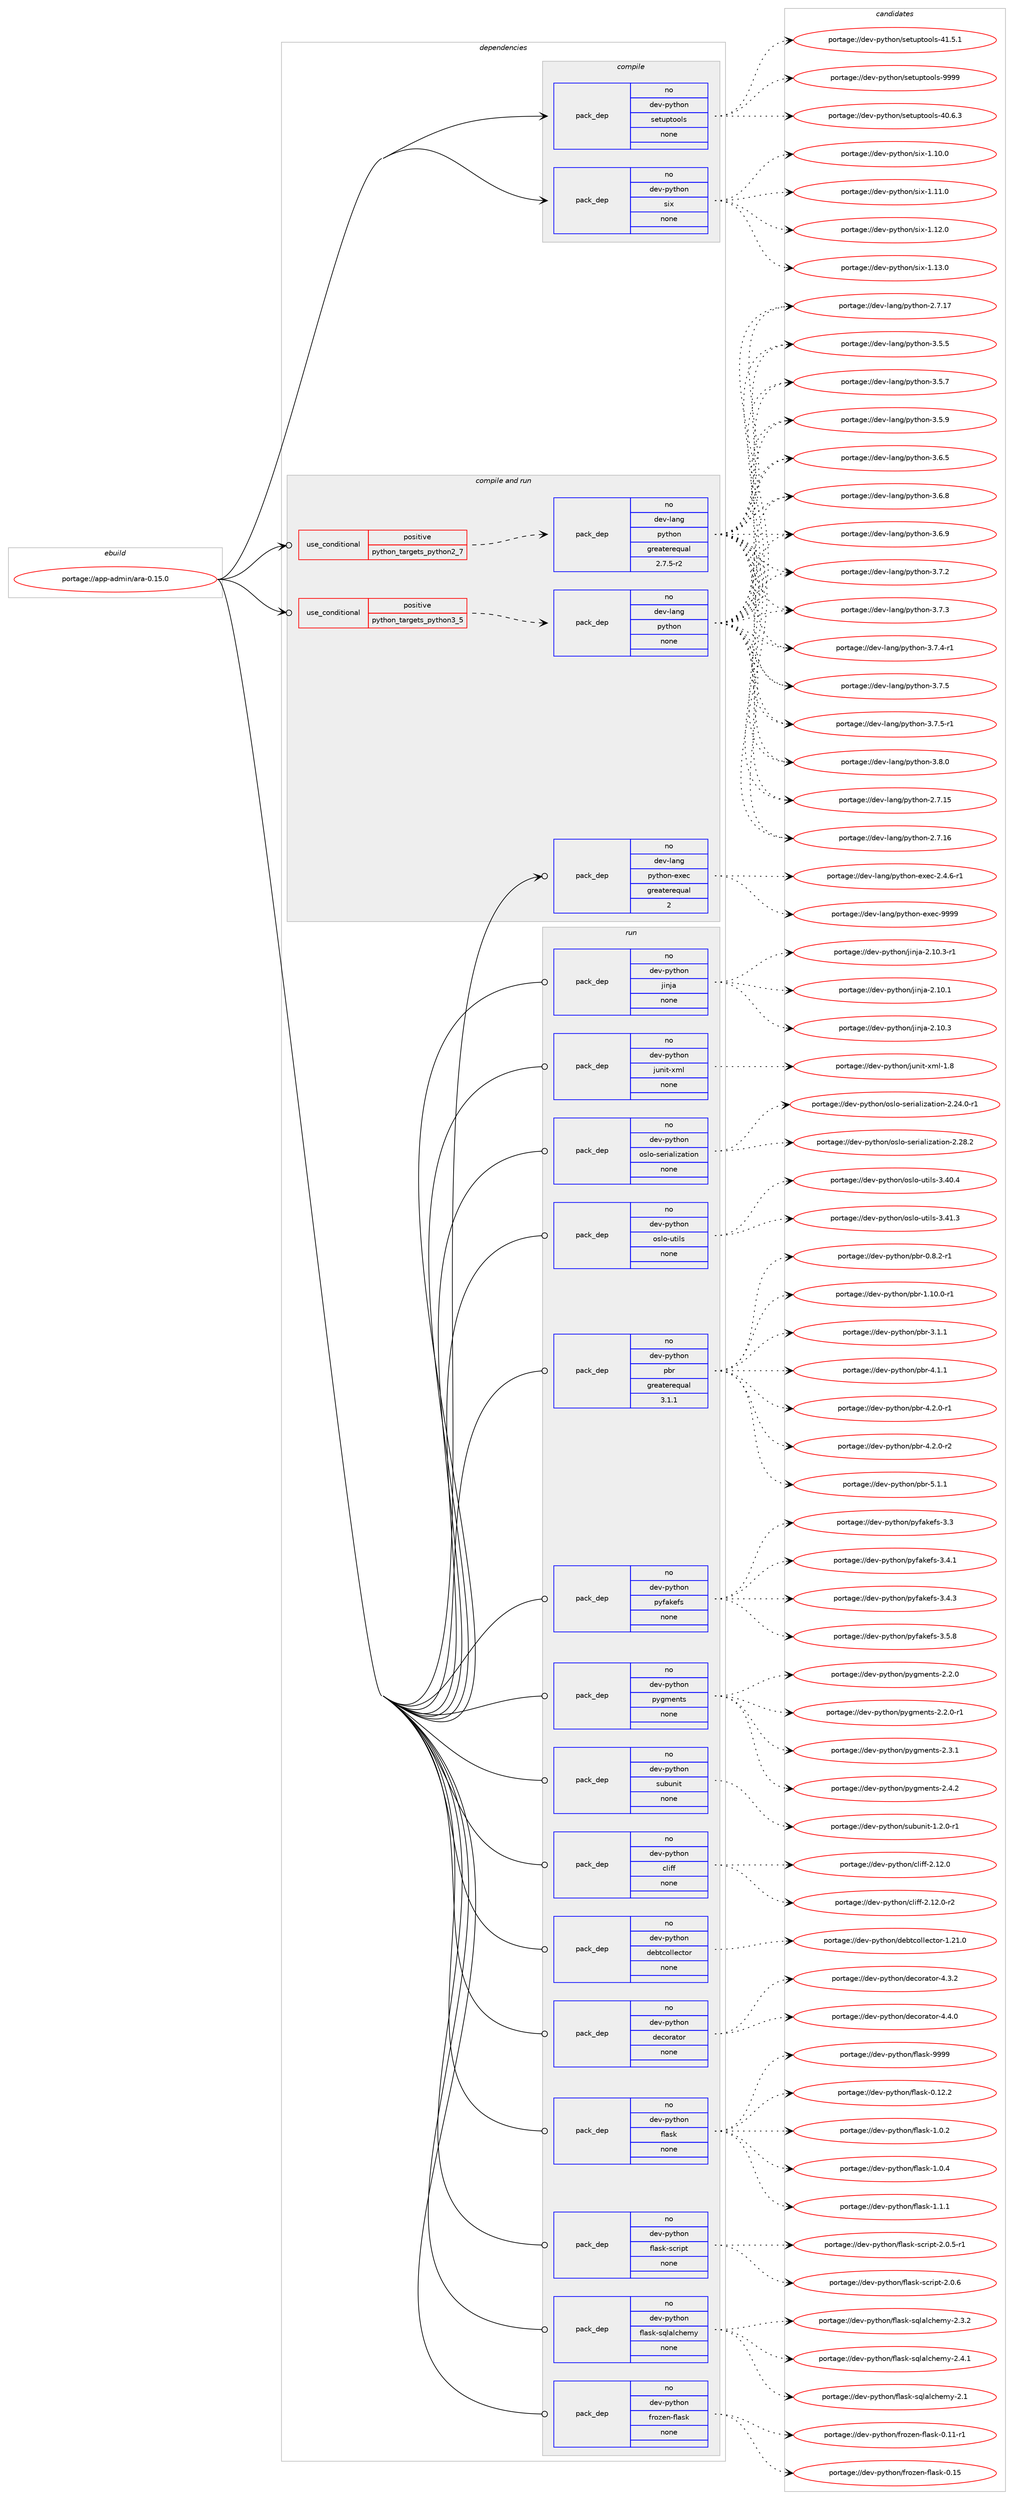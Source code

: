 digraph prolog {

# *************
# Graph options
# *************

newrank=true;
concentrate=true;
compound=true;
graph [rankdir=LR,fontname=Helvetica,fontsize=10,ranksep=1.5];#, ranksep=2.5, nodesep=0.2];
edge  [arrowhead=vee];
node  [fontname=Helvetica,fontsize=10];

# **********
# The ebuild
# **********

subgraph cluster_leftcol {
color=gray;
rank=same;
label=<<i>ebuild</i>>;
id [label="portage://app-admin/ara-0.15.0", color=red, width=4, href="../app-admin/ara-0.15.0.svg"];
}

# ****************
# The dependencies
# ****************

subgraph cluster_midcol {
color=gray;
label=<<i>dependencies</i>>;
subgraph cluster_compile {
fillcolor="#eeeeee";
style=filled;
label=<<i>compile</i>>;
subgraph pack1022 {
dependency1243 [label=<<TABLE BORDER="0" CELLBORDER="1" CELLSPACING="0" CELLPADDING="4" WIDTH="220"><TR><TD ROWSPAN="6" CELLPADDING="30">pack_dep</TD></TR><TR><TD WIDTH="110">no</TD></TR><TR><TD>dev-python</TD></TR><TR><TD>setuptools</TD></TR><TR><TD>none</TD></TR><TR><TD></TD></TR></TABLE>>, shape=none, color=blue];
}
id:e -> dependency1243:w [weight=20,style="solid",arrowhead="vee"];
subgraph pack1023 {
dependency1244 [label=<<TABLE BORDER="0" CELLBORDER="1" CELLSPACING="0" CELLPADDING="4" WIDTH="220"><TR><TD ROWSPAN="6" CELLPADDING="30">pack_dep</TD></TR><TR><TD WIDTH="110">no</TD></TR><TR><TD>dev-python</TD></TR><TR><TD>six</TD></TR><TR><TD>none</TD></TR><TR><TD></TD></TR></TABLE>>, shape=none, color=blue];
}
id:e -> dependency1244:w [weight=20,style="solid",arrowhead="vee"];
}
subgraph cluster_compileandrun {
fillcolor="#eeeeee";
style=filled;
label=<<i>compile and run</i>>;
subgraph cond206 {
dependency1245 [label=<<TABLE BORDER="0" CELLBORDER="1" CELLSPACING="0" CELLPADDING="4"><TR><TD ROWSPAN="3" CELLPADDING="10">use_conditional</TD></TR><TR><TD>positive</TD></TR><TR><TD>python_targets_python2_7</TD></TR></TABLE>>, shape=none, color=red];
subgraph pack1024 {
dependency1246 [label=<<TABLE BORDER="0" CELLBORDER="1" CELLSPACING="0" CELLPADDING="4" WIDTH="220"><TR><TD ROWSPAN="6" CELLPADDING="30">pack_dep</TD></TR><TR><TD WIDTH="110">no</TD></TR><TR><TD>dev-lang</TD></TR><TR><TD>python</TD></TR><TR><TD>greaterequal</TD></TR><TR><TD>2.7.5-r2</TD></TR></TABLE>>, shape=none, color=blue];
}
dependency1245:e -> dependency1246:w [weight=20,style="dashed",arrowhead="vee"];
}
id:e -> dependency1245:w [weight=20,style="solid",arrowhead="odotvee"];
subgraph cond207 {
dependency1247 [label=<<TABLE BORDER="0" CELLBORDER="1" CELLSPACING="0" CELLPADDING="4"><TR><TD ROWSPAN="3" CELLPADDING="10">use_conditional</TD></TR><TR><TD>positive</TD></TR><TR><TD>python_targets_python3_5</TD></TR></TABLE>>, shape=none, color=red];
subgraph pack1025 {
dependency1248 [label=<<TABLE BORDER="0" CELLBORDER="1" CELLSPACING="0" CELLPADDING="4" WIDTH="220"><TR><TD ROWSPAN="6" CELLPADDING="30">pack_dep</TD></TR><TR><TD WIDTH="110">no</TD></TR><TR><TD>dev-lang</TD></TR><TR><TD>python</TD></TR><TR><TD>none</TD></TR><TR><TD></TD></TR></TABLE>>, shape=none, color=blue];
}
dependency1247:e -> dependency1248:w [weight=20,style="dashed",arrowhead="vee"];
}
id:e -> dependency1247:w [weight=20,style="solid",arrowhead="odotvee"];
subgraph pack1026 {
dependency1249 [label=<<TABLE BORDER="0" CELLBORDER="1" CELLSPACING="0" CELLPADDING="4" WIDTH="220"><TR><TD ROWSPAN="6" CELLPADDING="30">pack_dep</TD></TR><TR><TD WIDTH="110">no</TD></TR><TR><TD>dev-lang</TD></TR><TR><TD>python-exec</TD></TR><TR><TD>greaterequal</TD></TR><TR><TD>2</TD></TR></TABLE>>, shape=none, color=blue];
}
id:e -> dependency1249:w [weight=20,style="solid",arrowhead="odotvee"];
}
subgraph cluster_run {
fillcolor="#eeeeee";
style=filled;
label=<<i>run</i>>;
subgraph pack1027 {
dependency1250 [label=<<TABLE BORDER="0" CELLBORDER="1" CELLSPACING="0" CELLPADDING="4" WIDTH="220"><TR><TD ROWSPAN="6" CELLPADDING="30">pack_dep</TD></TR><TR><TD WIDTH="110">no</TD></TR><TR><TD>dev-python</TD></TR><TR><TD>cliff</TD></TR><TR><TD>none</TD></TR><TR><TD></TD></TR></TABLE>>, shape=none, color=blue];
}
id:e -> dependency1250:w [weight=20,style="solid",arrowhead="odot"];
subgraph pack1028 {
dependency1251 [label=<<TABLE BORDER="0" CELLBORDER="1" CELLSPACING="0" CELLPADDING="4" WIDTH="220"><TR><TD ROWSPAN="6" CELLPADDING="30">pack_dep</TD></TR><TR><TD WIDTH="110">no</TD></TR><TR><TD>dev-python</TD></TR><TR><TD>debtcollector</TD></TR><TR><TD>none</TD></TR><TR><TD></TD></TR></TABLE>>, shape=none, color=blue];
}
id:e -> dependency1251:w [weight=20,style="solid",arrowhead="odot"];
subgraph pack1029 {
dependency1252 [label=<<TABLE BORDER="0" CELLBORDER="1" CELLSPACING="0" CELLPADDING="4" WIDTH="220"><TR><TD ROWSPAN="6" CELLPADDING="30">pack_dep</TD></TR><TR><TD WIDTH="110">no</TD></TR><TR><TD>dev-python</TD></TR><TR><TD>decorator</TD></TR><TR><TD>none</TD></TR><TR><TD></TD></TR></TABLE>>, shape=none, color=blue];
}
id:e -> dependency1252:w [weight=20,style="solid",arrowhead="odot"];
subgraph pack1030 {
dependency1253 [label=<<TABLE BORDER="0" CELLBORDER="1" CELLSPACING="0" CELLPADDING="4" WIDTH="220"><TR><TD ROWSPAN="6" CELLPADDING="30">pack_dep</TD></TR><TR><TD WIDTH="110">no</TD></TR><TR><TD>dev-python</TD></TR><TR><TD>flask</TD></TR><TR><TD>none</TD></TR><TR><TD></TD></TR></TABLE>>, shape=none, color=blue];
}
id:e -> dependency1253:w [weight=20,style="solid",arrowhead="odot"];
subgraph pack1031 {
dependency1254 [label=<<TABLE BORDER="0" CELLBORDER="1" CELLSPACING="0" CELLPADDING="4" WIDTH="220"><TR><TD ROWSPAN="6" CELLPADDING="30">pack_dep</TD></TR><TR><TD WIDTH="110">no</TD></TR><TR><TD>dev-python</TD></TR><TR><TD>flask-script</TD></TR><TR><TD>none</TD></TR><TR><TD></TD></TR></TABLE>>, shape=none, color=blue];
}
id:e -> dependency1254:w [weight=20,style="solid",arrowhead="odot"];
subgraph pack1032 {
dependency1255 [label=<<TABLE BORDER="0" CELLBORDER="1" CELLSPACING="0" CELLPADDING="4" WIDTH="220"><TR><TD ROWSPAN="6" CELLPADDING="30">pack_dep</TD></TR><TR><TD WIDTH="110">no</TD></TR><TR><TD>dev-python</TD></TR><TR><TD>flask-sqlalchemy</TD></TR><TR><TD>none</TD></TR><TR><TD></TD></TR></TABLE>>, shape=none, color=blue];
}
id:e -> dependency1255:w [weight=20,style="solid",arrowhead="odot"];
subgraph pack1033 {
dependency1256 [label=<<TABLE BORDER="0" CELLBORDER="1" CELLSPACING="0" CELLPADDING="4" WIDTH="220"><TR><TD ROWSPAN="6" CELLPADDING="30">pack_dep</TD></TR><TR><TD WIDTH="110">no</TD></TR><TR><TD>dev-python</TD></TR><TR><TD>frozen-flask</TD></TR><TR><TD>none</TD></TR><TR><TD></TD></TR></TABLE>>, shape=none, color=blue];
}
id:e -> dependency1256:w [weight=20,style="solid",arrowhead="odot"];
subgraph pack1034 {
dependency1257 [label=<<TABLE BORDER="0" CELLBORDER="1" CELLSPACING="0" CELLPADDING="4" WIDTH="220"><TR><TD ROWSPAN="6" CELLPADDING="30">pack_dep</TD></TR><TR><TD WIDTH="110">no</TD></TR><TR><TD>dev-python</TD></TR><TR><TD>jinja</TD></TR><TR><TD>none</TD></TR><TR><TD></TD></TR></TABLE>>, shape=none, color=blue];
}
id:e -> dependency1257:w [weight=20,style="solid",arrowhead="odot"];
subgraph pack1035 {
dependency1258 [label=<<TABLE BORDER="0" CELLBORDER="1" CELLSPACING="0" CELLPADDING="4" WIDTH="220"><TR><TD ROWSPAN="6" CELLPADDING="30">pack_dep</TD></TR><TR><TD WIDTH="110">no</TD></TR><TR><TD>dev-python</TD></TR><TR><TD>junit-xml</TD></TR><TR><TD>none</TD></TR><TR><TD></TD></TR></TABLE>>, shape=none, color=blue];
}
id:e -> dependency1258:w [weight=20,style="solid",arrowhead="odot"];
subgraph pack1036 {
dependency1259 [label=<<TABLE BORDER="0" CELLBORDER="1" CELLSPACING="0" CELLPADDING="4" WIDTH="220"><TR><TD ROWSPAN="6" CELLPADDING="30">pack_dep</TD></TR><TR><TD WIDTH="110">no</TD></TR><TR><TD>dev-python</TD></TR><TR><TD>oslo-serialization</TD></TR><TR><TD>none</TD></TR><TR><TD></TD></TR></TABLE>>, shape=none, color=blue];
}
id:e -> dependency1259:w [weight=20,style="solid",arrowhead="odot"];
subgraph pack1037 {
dependency1260 [label=<<TABLE BORDER="0" CELLBORDER="1" CELLSPACING="0" CELLPADDING="4" WIDTH="220"><TR><TD ROWSPAN="6" CELLPADDING="30">pack_dep</TD></TR><TR><TD WIDTH="110">no</TD></TR><TR><TD>dev-python</TD></TR><TR><TD>oslo-utils</TD></TR><TR><TD>none</TD></TR><TR><TD></TD></TR></TABLE>>, shape=none, color=blue];
}
id:e -> dependency1260:w [weight=20,style="solid",arrowhead="odot"];
subgraph pack1038 {
dependency1261 [label=<<TABLE BORDER="0" CELLBORDER="1" CELLSPACING="0" CELLPADDING="4" WIDTH="220"><TR><TD ROWSPAN="6" CELLPADDING="30">pack_dep</TD></TR><TR><TD WIDTH="110">no</TD></TR><TR><TD>dev-python</TD></TR><TR><TD>pbr</TD></TR><TR><TD>greaterequal</TD></TR><TR><TD>3.1.1</TD></TR></TABLE>>, shape=none, color=blue];
}
id:e -> dependency1261:w [weight=20,style="solid",arrowhead="odot"];
subgraph pack1039 {
dependency1262 [label=<<TABLE BORDER="0" CELLBORDER="1" CELLSPACING="0" CELLPADDING="4" WIDTH="220"><TR><TD ROWSPAN="6" CELLPADDING="30">pack_dep</TD></TR><TR><TD WIDTH="110">no</TD></TR><TR><TD>dev-python</TD></TR><TR><TD>pyfakefs</TD></TR><TR><TD>none</TD></TR><TR><TD></TD></TR></TABLE>>, shape=none, color=blue];
}
id:e -> dependency1262:w [weight=20,style="solid",arrowhead="odot"];
subgraph pack1040 {
dependency1263 [label=<<TABLE BORDER="0" CELLBORDER="1" CELLSPACING="0" CELLPADDING="4" WIDTH="220"><TR><TD ROWSPAN="6" CELLPADDING="30">pack_dep</TD></TR><TR><TD WIDTH="110">no</TD></TR><TR><TD>dev-python</TD></TR><TR><TD>pygments</TD></TR><TR><TD>none</TD></TR><TR><TD></TD></TR></TABLE>>, shape=none, color=blue];
}
id:e -> dependency1263:w [weight=20,style="solid",arrowhead="odot"];
subgraph pack1041 {
dependency1264 [label=<<TABLE BORDER="0" CELLBORDER="1" CELLSPACING="0" CELLPADDING="4" WIDTH="220"><TR><TD ROWSPAN="6" CELLPADDING="30">pack_dep</TD></TR><TR><TD WIDTH="110">no</TD></TR><TR><TD>dev-python</TD></TR><TR><TD>subunit</TD></TR><TR><TD>none</TD></TR><TR><TD></TD></TR></TABLE>>, shape=none, color=blue];
}
id:e -> dependency1264:w [weight=20,style="solid",arrowhead="odot"];
}
}

# **************
# The candidates
# **************

subgraph cluster_choices {
rank=same;
color=gray;
label=<<i>candidates</i>>;

subgraph choice1022 {
color=black;
nodesep=1;
choiceportage100101118451121211161041111104711510111611711211611111110811545524846544651 [label="portage://dev-python/setuptools-40.6.3", color=red, width=4,href="../dev-python/setuptools-40.6.3.svg"];
choiceportage100101118451121211161041111104711510111611711211611111110811545524946534649 [label="portage://dev-python/setuptools-41.5.1", color=red, width=4,href="../dev-python/setuptools-41.5.1.svg"];
choiceportage10010111845112121116104111110471151011161171121161111111081154557575757 [label="portage://dev-python/setuptools-9999", color=red, width=4,href="../dev-python/setuptools-9999.svg"];
dependency1243:e -> choiceportage100101118451121211161041111104711510111611711211611111110811545524846544651:w [style=dotted,weight="100"];
dependency1243:e -> choiceportage100101118451121211161041111104711510111611711211611111110811545524946534649:w [style=dotted,weight="100"];
dependency1243:e -> choiceportage10010111845112121116104111110471151011161171121161111111081154557575757:w [style=dotted,weight="100"];
}
subgraph choice1023 {
color=black;
nodesep=1;
choiceportage100101118451121211161041111104711510512045494649484648 [label="portage://dev-python/six-1.10.0", color=red, width=4,href="../dev-python/six-1.10.0.svg"];
choiceportage100101118451121211161041111104711510512045494649494648 [label="portage://dev-python/six-1.11.0", color=red, width=4,href="../dev-python/six-1.11.0.svg"];
choiceportage100101118451121211161041111104711510512045494649504648 [label="portage://dev-python/six-1.12.0", color=red, width=4,href="../dev-python/six-1.12.0.svg"];
choiceportage100101118451121211161041111104711510512045494649514648 [label="portage://dev-python/six-1.13.0", color=red, width=4,href="../dev-python/six-1.13.0.svg"];
dependency1244:e -> choiceportage100101118451121211161041111104711510512045494649484648:w [style=dotted,weight="100"];
dependency1244:e -> choiceportage100101118451121211161041111104711510512045494649494648:w [style=dotted,weight="100"];
dependency1244:e -> choiceportage100101118451121211161041111104711510512045494649504648:w [style=dotted,weight="100"];
dependency1244:e -> choiceportage100101118451121211161041111104711510512045494649514648:w [style=dotted,weight="100"];
}
subgraph choice1024 {
color=black;
nodesep=1;
choiceportage10010111845108971101034711212111610411111045504655464953 [label="portage://dev-lang/python-2.7.15", color=red, width=4,href="../dev-lang/python-2.7.15.svg"];
choiceportage10010111845108971101034711212111610411111045504655464954 [label="portage://dev-lang/python-2.7.16", color=red, width=4,href="../dev-lang/python-2.7.16.svg"];
choiceportage10010111845108971101034711212111610411111045504655464955 [label="portage://dev-lang/python-2.7.17", color=red, width=4,href="../dev-lang/python-2.7.17.svg"];
choiceportage100101118451089711010347112121116104111110455146534653 [label="portage://dev-lang/python-3.5.5", color=red, width=4,href="../dev-lang/python-3.5.5.svg"];
choiceportage100101118451089711010347112121116104111110455146534655 [label="portage://dev-lang/python-3.5.7", color=red, width=4,href="../dev-lang/python-3.5.7.svg"];
choiceportage100101118451089711010347112121116104111110455146534657 [label="portage://dev-lang/python-3.5.9", color=red, width=4,href="../dev-lang/python-3.5.9.svg"];
choiceportage100101118451089711010347112121116104111110455146544653 [label="portage://dev-lang/python-3.6.5", color=red, width=4,href="../dev-lang/python-3.6.5.svg"];
choiceportage100101118451089711010347112121116104111110455146544656 [label="portage://dev-lang/python-3.6.8", color=red, width=4,href="../dev-lang/python-3.6.8.svg"];
choiceportage100101118451089711010347112121116104111110455146544657 [label="portage://dev-lang/python-3.6.9", color=red, width=4,href="../dev-lang/python-3.6.9.svg"];
choiceportage100101118451089711010347112121116104111110455146554650 [label="portage://dev-lang/python-3.7.2", color=red, width=4,href="../dev-lang/python-3.7.2.svg"];
choiceportage100101118451089711010347112121116104111110455146554651 [label="portage://dev-lang/python-3.7.3", color=red, width=4,href="../dev-lang/python-3.7.3.svg"];
choiceportage1001011184510897110103471121211161041111104551465546524511449 [label="portage://dev-lang/python-3.7.4-r1", color=red, width=4,href="../dev-lang/python-3.7.4-r1.svg"];
choiceportage100101118451089711010347112121116104111110455146554653 [label="portage://dev-lang/python-3.7.5", color=red, width=4,href="../dev-lang/python-3.7.5.svg"];
choiceportage1001011184510897110103471121211161041111104551465546534511449 [label="portage://dev-lang/python-3.7.5-r1", color=red, width=4,href="../dev-lang/python-3.7.5-r1.svg"];
choiceportage100101118451089711010347112121116104111110455146564648 [label="portage://dev-lang/python-3.8.0", color=red, width=4,href="../dev-lang/python-3.8.0.svg"];
dependency1246:e -> choiceportage10010111845108971101034711212111610411111045504655464953:w [style=dotted,weight="100"];
dependency1246:e -> choiceportage10010111845108971101034711212111610411111045504655464954:w [style=dotted,weight="100"];
dependency1246:e -> choiceportage10010111845108971101034711212111610411111045504655464955:w [style=dotted,weight="100"];
dependency1246:e -> choiceportage100101118451089711010347112121116104111110455146534653:w [style=dotted,weight="100"];
dependency1246:e -> choiceportage100101118451089711010347112121116104111110455146534655:w [style=dotted,weight="100"];
dependency1246:e -> choiceportage100101118451089711010347112121116104111110455146534657:w [style=dotted,weight="100"];
dependency1246:e -> choiceportage100101118451089711010347112121116104111110455146544653:w [style=dotted,weight="100"];
dependency1246:e -> choiceportage100101118451089711010347112121116104111110455146544656:w [style=dotted,weight="100"];
dependency1246:e -> choiceportage100101118451089711010347112121116104111110455146544657:w [style=dotted,weight="100"];
dependency1246:e -> choiceportage100101118451089711010347112121116104111110455146554650:w [style=dotted,weight="100"];
dependency1246:e -> choiceportage100101118451089711010347112121116104111110455146554651:w [style=dotted,weight="100"];
dependency1246:e -> choiceportage1001011184510897110103471121211161041111104551465546524511449:w [style=dotted,weight="100"];
dependency1246:e -> choiceportage100101118451089711010347112121116104111110455146554653:w [style=dotted,weight="100"];
dependency1246:e -> choiceportage1001011184510897110103471121211161041111104551465546534511449:w [style=dotted,weight="100"];
dependency1246:e -> choiceportage100101118451089711010347112121116104111110455146564648:w [style=dotted,weight="100"];
}
subgraph choice1025 {
color=black;
nodesep=1;
choiceportage10010111845108971101034711212111610411111045504655464953 [label="portage://dev-lang/python-2.7.15", color=red, width=4,href="../dev-lang/python-2.7.15.svg"];
choiceportage10010111845108971101034711212111610411111045504655464954 [label="portage://dev-lang/python-2.7.16", color=red, width=4,href="../dev-lang/python-2.7.16.svg"];
choiceportage10010111845108971101034711212111610411111045504655464955 [label="portage://dev-lang/python-2.7.17", color=red, width=4,href="../dev-lang/python-2.7.17.svg"];
choiceportage100101118451089711010347112121116104111110455146534653 [label="portage://dev-lang/python-3.5.5", color=red, width=4,href="../dev-lang/python-3.5.5.svg"];
choiceportage100101118451089711010347112121116104111110455146534655 [label="portage://dev-lang/python-3.5.7", color=red, width=4,href="../dev-lang/python-3.5.7.svg"];
choiceportage100101118451089711010347112121116104111110455146534657 [label="portage://dev-lang/python-3.5.9", color=red, width=4,href="../dev-lang/python-3.5.9.svg"];
choiceportage100101118451089711010347112121116104111110455146544653 [label="portage://dev-lang/python-3.6.5", color=red, width=4,href="../dev-lang/python-3.6.5.svg"];
choiceportage100101118451089711010347112121116104111110455146544656 [label="portage://dev-lang/python-3.6.8", color=red, width=4,href="../dev-lang/python-3.6.8.svg"];
choiceportage100101118451089711010347112121116104111110455146544657 [label="portage://dev-lang/python-3.6.9", color=red, width=4,href="../dev-lang/python-3.6.9.svg"];
choiceportage100101118451089711010347112121116104111110455146554650 [label="portage://dev-lang/python-3.7.2", color=red, width=4,href="../dev-lang/python-3.7.2.svg"];
choiceportage100101118451089711010347112121116104111110455146554651 [label="portage://dev-lang/python-3.7.3", color=red, width=4,href="../dev-lang/python-3.7.3.svg"];
choiceportage1001011184510897110103471121211161041111104551465546524511449 [label="portage://dev-lang/python-3.7.4-r1", color=red, width=4,href="../dev-lang/python-3.7.4-r1.svg"];
choiceportage100101118451089711010347112121116104111110455146554653 [label="portage://dev-lang/python-3.7.5", color=red, width=4,href="../dev-lang/python-3.7.5.svg"];
choiceportage1001011184510897110103471121211161041111104551465546534511449 [label="portage://dev-lang/python-3.7.5-r1", color=red, width=4,href="../dev-lang/python-3.7.5-r1.svg"];
choiceportage100101118451089711010347112121116104111110455146564648 [label="portage://dev-lang/python-3.8.0", color=red, width=4,href="../dev-lang/python-3.8.0.svg"];
dependency1248:e -> choiceportage10010111845108971101034711212111610411111045504655464953:w [style=dotted,weight="100"];
dependency1248:e -> choiceportage10010111845108971101034711212111610411111045504655464954:w [style=dotted,weight="100"];
dependency1248:e -> choiceportage10010111845108971101034711212111610411111045504655464955:w [style=dotted,weight="100"];
dependency1248:e -> choiceportage100101118451089711010347112121116104111110455146534653:w [style=dotted,weight="100"];
dependency1248:e -> choiceportage100101118451089711010347112121116104111110455146534655:w [style=dotted,weight="100"];
dependency1248:e -> choiceportage100101118451089711010347112121116104111110455146534657:w [style=dotted,weight="100"];
dependency1248:e -> choiceportage100101118451089711010347112121116104111110455146544653:w [style=dotted,weight="100"];
dependency1248:e -> choiceportage100101118451089711010347112121116104111110455146544656:w [style=dotted,weight="100"];
dependency1248:e -> choiceportage100101118451089711010347112121116104111110455146544657:w [style=dotted,weight="100"];
dependency1248:e -> choiceportage100101118451089711010347112121116104111110455146554650:w [style=dotted,weight="100"];
dependency1248:e -> choiceportage100101118451089711010347112121116104111110455146554651:w [style=dotted,weight="100"];
dependency1248:e -> choiceportage1001011184510897110103471121211161041111104551465546524511449:w [style=dotted,weight="100"];
dependency1248:e -> choiceportage100101118451089711010347112121116104111110455146554653:w [style=dotted,weight="100"];
dependency1248:e -> choiceportage1001011184510897110103471121211161041111104551465546534511449:w [style=dotted,weight="100"];
dependency1248:e -> choiceportage100101118451089711010347112121116104111110455146564648:w [style=dotted,weight="100"];
}
subgraph choice1026 {
color=black;
nodesep=1;
choiceportage10010111845108971101034711212111610411111045101120101994550465246544511449 [label="portage://dev-lang/python-exec-2.4.6-r1", color=red, width=4,href="../dev-lang/python-exec-2.4.6-r1.svg"];
choiceportage10010111845108971101034711212111610411111045101120101994557575757 [label="portage://dev-lang/python-exec-9999", color=red, width=4,href="../dev-lang/python-exec-9999.svg"];
dependency1249:e -> choiceportage10010111845108971101034711212111610411111045101120101994550465246544511449:w [style=dotted,weight="100"];
dependency1249:e -> choiceportage10010111845108971101034711212111610411111045101120101994557575757:w [style=dotted,weight="100"];
}
subgraph choice1027 {
color=black;
nodesep=1;
choiceportage10010111845112121116104111110479910810510210245504649504648 [label="portage://dev-python/cliff-2.12.0", color=red, width=4,href="../dev-python/cliff-2.12.0.svg"];
choiceportage100101118451121211161041111104799108105102102455046495046484511450 [label="portage://dev-python/cliff-2.12.0-r2", color=red, width=4,href="../dev-python/cliff-2.12.0-r2.svg"];
dependency1250:e -> choiceportage10010111845112121116104111110479910810510210245504649504648:w [style=dotted,weight="100"];
dependency1250:e -> choiceportage100101118451121211161041111104799108105102102455046495046484511450:w [style=dotted,weight="100"];
}
subgraph choice1028 {
color=black;
nodesep=1;
choiceportage100101118451121211161041111104710010198116991111081081019911611111445494650494648 [label="portage://dev-python/debtcollector-1.21.0", color=red, width=4,href="../dev-python/debtcollector-1.21.0.svg"];
dependency1251:e -> choiceportage100101118451121211161041111104710010198116991111081081019911611111445494650494648:w [style=dotted,weight="100"];
}
subgraph choice1029 {
color=black;
nodesep=1;
choiceportage10010111845112121116104111110471001019911111497116111114455246514650 [label="portage://dev-python/decorator-4.3.2", color=red, width=4,href="../dev-python/decorator-4.3.2.svg"];
choiceportage10010111845112121116104111110471001019911111497116111114455246524648 [label="portage://dev-python/decorator-4.4.0", color=red, width=4,href="../dev-python/decorator-4.4.0.svg"];
dependency1252:e -> choiceportage10010111845112121116104111110471001019911111497116111114455246514650:w [style=dotted,weight="100"];
dependency1252:e -> choiceportage10010111845112121116104111110471001019911111497116111114455246524648:w [style=dotted,weight="100"];
}
subgraph choice1030 {
color=black;
nodesep=1;
choiceportage10010111845112121116104111110471021089711510745484649504650 [label="portage://dev-python/flask-0.12.2", color=red, width=4,href="../dev-python/flask-0.12.2.svg"];
choiceportage100101118451121211161041111104710210897115107454946484650 [label="portage://dev-python/flask-1.0.2", color=red, width=4,href="../dev-python/flask-1.0.2.svg"];
choiceportage100101118451121211161041111104710210897115107454946484652 [label="portage://dev-python/flask-1.0.4", color=red, width=4,href="../dev-python/flask-1.0.4.svg"];
choiceportage100101118451121211161041111104710210897115107454946494649 [label="portage://dev-python/flask-1.1.1", color=red, width=4,href="../dev-python/flask-1.1.1.svg"];
choiceportage1001011184511212111610411111047102108971151074557575757 [label="portage://dev-python/flask-9999", color=red, width=4,href="../dev-python/flask-9999.svg"];
dependency1253:e -> choiceportage10010111845112121116104111110471021089711510745484649504650:w [style=dotted,weight="100"];
dependency1253:e -> choiceportage100101118451121211161041111104710210897115107454946484650:w [style=dotted,weight="100"];
dependency1253:e -> choiceportage100101118451121211161041111104710210897115107454946484652:w [style=dotted,weight="100"];
dependency1253:e -> choiceportage100101118451121211161041111104710210897115107454946494649:w [style=dotted,weight="100"];
dependency1253:e -> choiceportage1001011184511212111610411111047102108971151074557575757:w [style=dotted,weight="100"];
}
subgraph choice1031 {
color=black;
nodesep=1;
choiceportage10010111845112121116104111110471021089711510745115991141051121164550464846534511449 [label="portage://dev-python/flask-script-2.0.5-r1", color=red, width=4,href="../dev-python/flask-script-2.0.5-r1.svg"];
choiceportage1001011184511212111610411111047102108971151074511599114105112116455046484654 [label="portage://dev-python/flask-script-2.0.6", color=red, width=4,href="../dev-python/flask-script-2.0.6.svg"];
dependency1254:e -> choiceportage10010111845112121116104111110471021089711510745115991141051121164550464846534511449:w [style=dotted,weight="100"];
dependency1254:e -> choiceportage1001011184511212111610411111047102108971151074511599114105112116455046484654:w [style=dotted,weight="100"];
}
subgraph choice1032 {
color=black;
nodesep=1;
choiceportage10010111845112121116104111110471021089711510745115113108971089910410110912145504649 [label="portage://dev-python/flask-sqlalchemy-2.1", color=red, width=4,href="../dev-python/flask-sqlalchemy-2.1.svg"];
choiceportage100101118451121211161041111104710210897115107451151131089710899104101109121455046514650 [label="portage://dev-python/flask-sqlalchemy-2.3.2", color=red, width=4,href="../dev-python/flask-sqlalchemy-2.3.2.svg"];
choiceportage100101118451121211161041111104710210897115107451151131089710899104101109121455046524649 [label="portage://dev-python/flask-sqlalchemy-2.4.1", color=red, width=4,href="../dev-python/flask-sqlalchemy-2.4.1.svg"];
dependency1255:e -> choiceportage10010111845112121116104111110471021089711510745115113108971089910410110912145504649:w [style=dotted,weight="100"];
dependency1255:e -> choiceportage100101118451121211161041111104710210897115107451151131089710899104101109121455046514650:w [style=dotted,weight="100"];
dependency1255:e -> choiceportage100101118451121211161041111104710210897115107451151131089710899104101109121455046524649:w [style=dotted,weight="100"];
}
subgraph choice1033 {
color=black;
nodesep=1;
choiceportage1001011184511212111610411111047102114111122101110451021089711510745484649494511449 [label="portage://dev-python/frozen-flask-0.11-r1", color=red, width=4,href="../dev-python/frozen-flask-0.11-r1.svg"];
choiceportage100101118451121211161041111104710211411112210111045102108971151074548464953 [label="portage://dev-python/frozen-flask-0.15", color=red, width=4,href="../dev-python/frozen-flask-0.15.svg"];
dependency1256:e -> choiceportage1001011184511212111610411111047102114111122101110451021089711510745484649494511449:w [style=dotted,weight="100"];
dependency1256:e -> choiceportage100101118451121211161041111104710211411112210111045102108971151074548464953:w [style=dotted,weight="100"];
}
subgraph choice1034 {
color=black;
nodesep=1;
choiceportage10010111845112121116104111110471061051101069745504649484649 [label="portage://dev-python/jinja-2.10.1", color=red, width=4,href="../dev-python/jinja-2.10.1.svg"];
choiceportage10010111845112121116104111110471061051101069745504649484651 [label="portage://dev-python/jinja-2.10.3", color=red, width=4,href="../dev-python/jinja-2.10.3.svg"];
choiceportage100101118451121211161041111104710610511010697455046494846514511449 [label="portage://dev-python/jinja-2.10.3-r1", color=red, width=4,href="../dev-python/jinja-2.10.3-r1.svg"];
dependency1257:e -> choiceportage10010111845112121116104111110471061051101069745504649484649:w [style=dotted,weight="100"];
dependency1257:e -> choiceportage10010111845112121116104111110471061051101069745504649484651:w [style=dotted,weight="100"];
dependency1257:e -> choiceportage100101118451121211161041111104710610511010697455046494846514511449:w [style=dotted,weight="100"];
}
subgraph choice1035 {
color=black;
nodesep=1;
choiceportage10010111845112121116104111110471061171101051164512010910845494656 [label="portage://dev-python/junit-xml-1.8", color=red, width=4,href="../dev-python/junit-xml-1.8.svg"];
dependency1258:e -> choiceportage10010111845112121116104111110471061171101051164512010910845494656:w [style=dotted,weight="100"];
}
subgraph choice1036 {
color=black;
nodesep=1;
choiceportage1001011184511212111610411111047111115108111451151011141059710810512297116105111110455046505246484511449 [label="portage://dev-python/oslo-serialization-2.24.0-r1", color=red, width=4,href="../dev-python/oslo-serialization-2.24.0-r1.svg"];
choiceportage100101118451121211161041111104711111510811145115101114105971081051229711610511111045504650564650 [label="portage://dev-python/oslo-serialization-2.28.2", color=red, width=4,href="../dev-python/oslo-serialization-2.28.2.svg"];
dependency1259:e -> choiceportage1001011184511212111610411111047111115108111451151011141059710810512297116105111110455046505246484511449:w [style=dotted,weight="100"];
dependency1259:e -> choiceportage100101118451121211161041111104711111510811145115101114105971081051229711610511111045504650564650:w [style=dotted,weight="100"];
}
subgraph choice1037 {
color=black;
nodesep=1;
choiceportage10010111845112121116104111110471111151081114511711610510811545514652484652 [label="portage://dev-python/oslo-utils-3.40.4", color=red, width=4,href="../dev-python/oslo-utils-3.40.4.svg"];
choiceportage10010111845112121116104111110471111151081114511711610510811545514652494651 [label="portage://dev-python/oslo-utils-3.41.3", color=red, width=4,href="../dev-python/oslo-utils-3.41.3.svg"];
dependency1260:e -> choiceportage10010111845112121116104111110471111151081114511711610510811545514652484652:w [style=dotted,weight="100"];
dependency1260:e -> choiceportage10010111845112121116104111110471111151081114511711610510811545514652494651:w [style=dotted,weight="100"];
}
subgraph choice1038 {
color=black;
nodesep=1;
choiceportage1001011184511212111610411111047112981144548465646504511449 [label="portage://dev-python/pbr-0.8.2-r1", color=red, width=4,href="../dev-python/pbr-0.8.2-r1.svg"];
choiceportage100101118451121211161041111104711298114454946494846484511449 [label="portage://dev-python/pbr-1.10.0-r1", color=red, width=4,href="../dev-python/pbr-1.10.0-r1.svg"];
choiceportage100101118451121211161041111104711298114455146494649 [label="portage://dev-python/pbr-3.1.1", color=red, width=4,href="../dev-python/pbr-3.1.1.svg"];
choiceportage100101118451121211161041111104711298114455246494649 [label="portage://dev-python/pbr-4.1.1", color=red, width=4,href="../dev-python/pbr-4.1.1.svg"];
choiceportage1001011184511212111610411111047112981144552465046484511449 [label="portage://dev-python/pbr-4.2.0-r1", color=red, width=4,href="../dev-python/pbr-4.2.0-r1.svg"];
choiceportage1001011184511212111610411111047112981144552465046484511450 [label="portage://dev-python/pbr-4.2.0-r2", color=red, width=4,href="../dev-python/pbr-4.2.0-r2.svg"];
choiceportage100101118451121211161041111104711298114455346494649 [label="portage://dev-python/pbr-5.1.1", color=red, width=4,href="../dev-python/pbr-5.1.1.svg"];
dependency1261:e -> choiceportage1001011184511212111610411111047112981144548465646504511449:w [style=dotted,weight="100"];
dependency1261:e -> choiceportage100101118451121211161041111104711298114454946494846484511449:w [style=dotted,weight="100"];
dependency1261:e -> choiceportage100101118451121211161041111104711298114455146494649:w [style=dotted,weight="100"];
dependency1261:e -> choiceportage100101118451121211161041111104711298114455246494649:w [style=dotted,weight="100"];
dependency1261:e -> choiceportage1001011184511212111610411111047112981144552465046484511449:w [style=dotted,weight="100"];
dependency1261:e -> choiceportage1001011184511212111610411111047112981144552465046484511450:w [style=dotted,weight="100"];
dependency1261:e -> choiceportage100101118451121211161041111104711298114455346494649:w [style=dotted,weight="100"];
}
subgraph choice1039 {
color=black;
nodesep=1;
choiceportage10010111845112121116104111110471121211029710710110211545514651 [label="portage://dev-python/pyfakefs-3.3", color=red, width=4,href="../dev-python/pyfakefs-3.3.svg"];
choiceportage100101118451121211161041111104711212110297107101102115455146524649 [label="portage://dev-python/pyfakefs-3.4.1", color=red, width=4,href="../dev-python/pyfakefs-3.4.1.svg"];
choiceportage100101118451121211161041111104711212110297107101102115455146524651 [label="portage://dev-python/pyfakefs-3.4.3", color=red, width=4,href="../dev-python/pyfakefs-3.4.3.svg"];
choiceportage100101118451121211161041111104711212110297107101102115455146534656 [label="portage://dev-python/pyfakefs-3.5.8", color=red, width=4,href="../dev-python/pyfakefs-3.5.8.svg"];
dependency1262:e -> choiceportage10010111845112121116104111110471121211029710710110211545514651:w [style=dotted,weight="100"];
dependency1262:e -> choiceportage100101118451121211161041111104711212110297107101102115455146524649:w [style=dotted,weight="100"];
dependency1262:e -> choiceportage100101118451121211161041111104711212110297107101102115455146524651:w [style=dotted,weight="100"];
dependency1262:e -> choiceportage100101118451121211161041111104711212110297107101102115455146534656:w [style=dotted,weight="100"];
}
subgraph choice1040 {
color=black;
nodesep=1;
choiceportage1001011184511212111610411111047112121103109101110116115455046504648 [label="portage://dev-python/pygments-2.2.0", color=red, width=4,href="../dev-python/pygments-2.2.0.svg"];
choiceportage10010111845112121116104111110471121211031091011101161154550465046484511449 [label="portage://dev-python/pygments-2.2.0-r1", color=red, width=4,href="../dev-python/pygments-2.2.0-r1.svg"];
choiceportage1001011184511212111610411111047112121103109101110116115455046514649 [label="portage://dev-python/pygments-2.3.1", color=red, width=4,href="../dev-python/pygments-2.3.1.svg"];
choiceportage1001011184511212111610411111047112121103109101110116115455046524650 [label="portage://dev-python/pygments-2.4.2", color=red, width=4,href="../dev-python/pygments-2.4.2.svg"];
dependency1263:e -> choiceportage1001011184511212111610411111047112121103109101110116115455046504648:w [style=dotted,weight="100"];
dependency1263:e -> choiceportage10010111845112121116104111110471121211031091011101161154550465046484511449:w [style=dotted,weight="100"];
dependency1263:e -> choiceportage1001011184511212111610411111047112121103109101110116115455046514649:w [style=dotted,weight="100"];
dependency1263:e -> choiceportage1001011184511212111610411111047112121103109101110116115455046524650:w [style=dotted,weight="100"];
}
subgraph choice1041 {
color=black;
nodesep=1;
choiceportage1001011184511212111610411111047115117981171101051164549465046484511449 [label="portage://dev-python/subunit-1.2.0-r1", color=red, width=4,href="../dev-python/subunit-1.2.0-r1.svg"];
dependency1264:e -> choiceportage1001011184511212111610411111047115117981171101051164549465046484511449:w [style=dotted,weight="100"];
}
}

}
